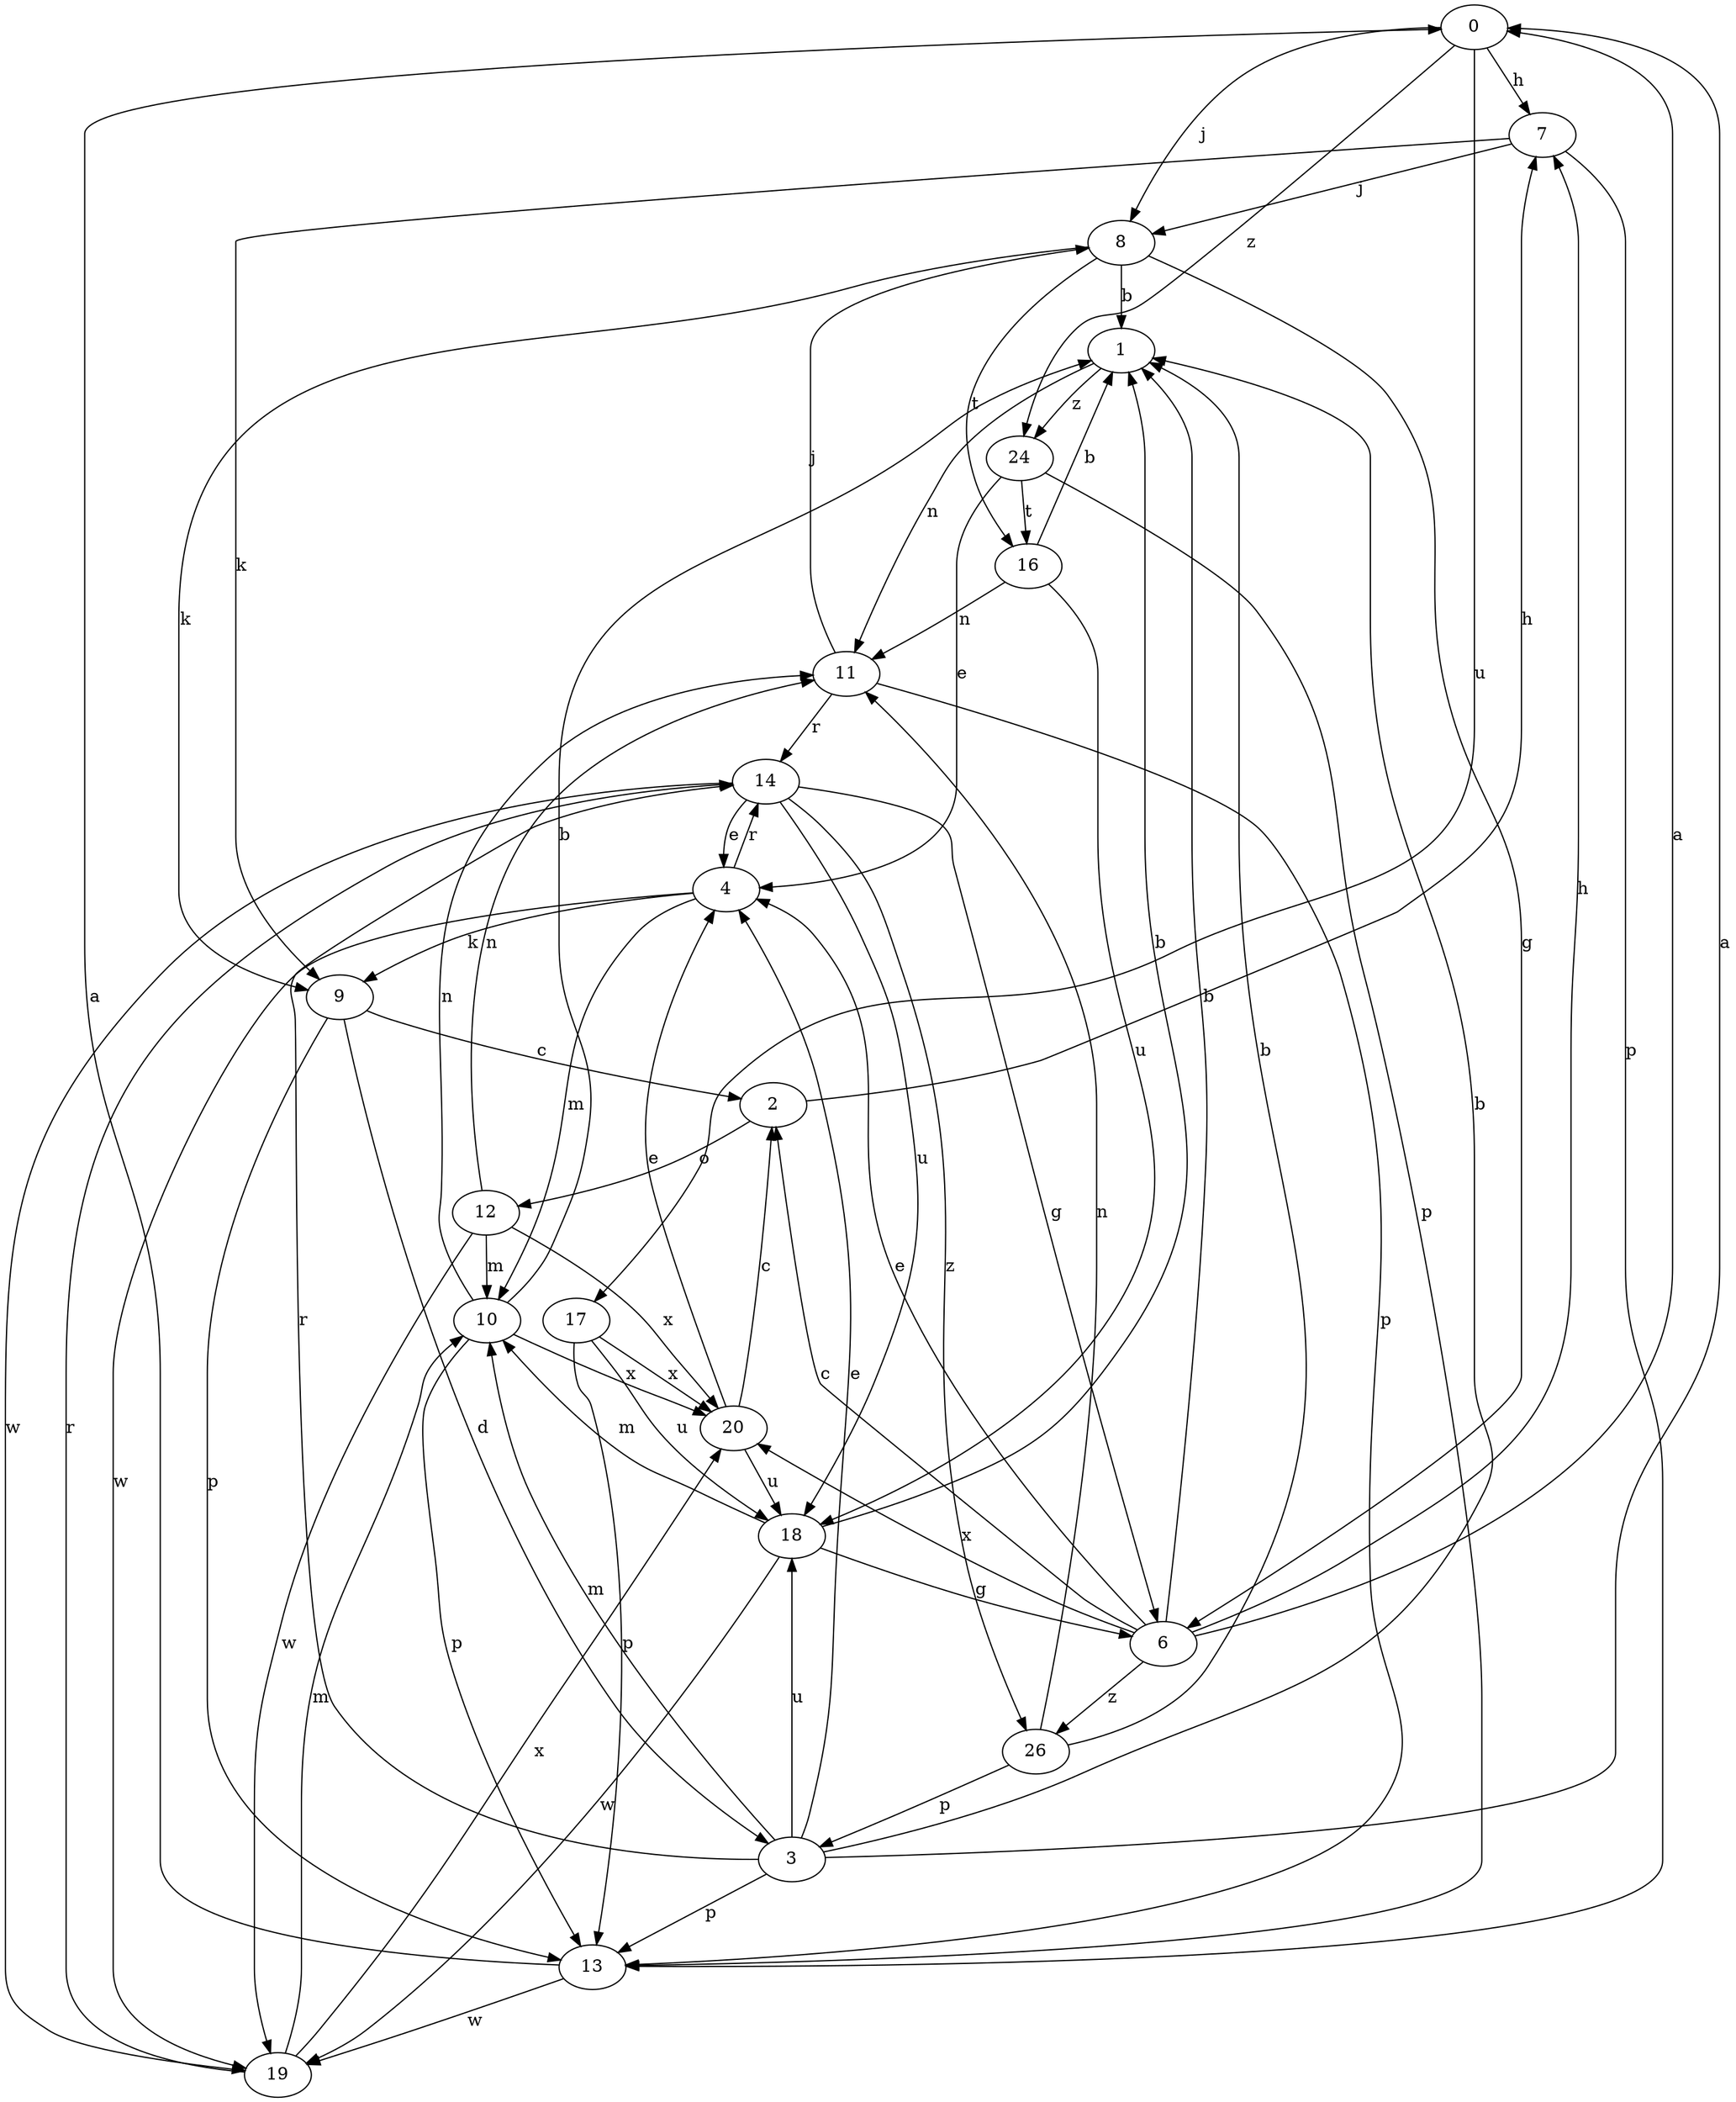 strict digraph  {
0;
1;
2;
3;
4;
6;
7;
8;
9;
10;
11;
12;
13;
14;
16;
17;
18;
19;
20;
24;
26;
0 -> 7  [label=h];
0 -> 8  [label=j];
0 -> 17  [label=u];
0 -> 24  [label=z];
1 -> 11  [label=n];
1 -> 24  [label=z];
2 -> 7  [label=h];
2 -> 12  [label=o];
3 -> 0  [label=a];
3 -> 1  [label=b];
3 -> 4  [label=e];
3 -> 10  [label=m];
3 -> 13  [label=p];
3 -> 14  [label=r];
3 -> 18  [label=u];
4 -> 9  [label=k];
4 -> 10  [label=m];
4 -> 14  [label=r];
4 -> 19  [label=w];
6 -> 0  [label=a];
6 -> 1  [label=b];
6 -> 2  [label=c];
6 -> 4  [label=e];
6 -> 7  [label=h];
6 -> 20  [label=x];
6 -> 26  [label=z];
7 -> 8  [label=j];
7 -> 9  [label=k];
7 -> 13  [label=p];
8 -> 1  [label=b];
8 -> 6  [label=g];
8 -> 9  [label=k];
8 -> 16  [label=t];
9 -> 2  [label=c];
9 -> 3  [label=d];
9 -> 13  [label=p];
10 -> 1  [label=b];
10 -> 11  [label=n];
10 -> 13  [label=p];
10 -> 20  [label=x];
11 -> 8  [label=j];
11 -> 13  [label=p];
11 -> 14  [label=r];
12 -> 10  [label=m];
12 -> 11  [label=n];
12 -> 19  [label=w];
12 -> 20  [label=x];
13 -> 0  [label=a];
13 -> 19  [label=w];
14 -> 4  [label=e];
14 -> 6  [label=g];
14 -> 18  [label=u];
14 -> 19  [label=w];
14 -> 26  [label=z];
16 -> 1  [label=b];
16 -> 11  [label=n];
16 -> 18  [label=u];
17 -> 13  [label=p];
17 -> 18  [label=u];
17 -> 20  [label=x];
18 -> 1  [label=b];
18 -> 6  [label=g];
18 -> 10  [label=m];
18 -> 19  [label=w];
19 -> 10  [label=m];
19 -> 14  [label=r];
19 -> 20  [label=x];
20 -> 2  [label=c];
20 -> 4  [label=e];
20 -> 18  [label=u];
24 -> 4  [label=e];
24 -> 13  [label=p];
24 -> 16  [label=t];
26 -> 1  [label=b];
26 -> 11  [label=n];
26 -> 3  [label=p];
}
